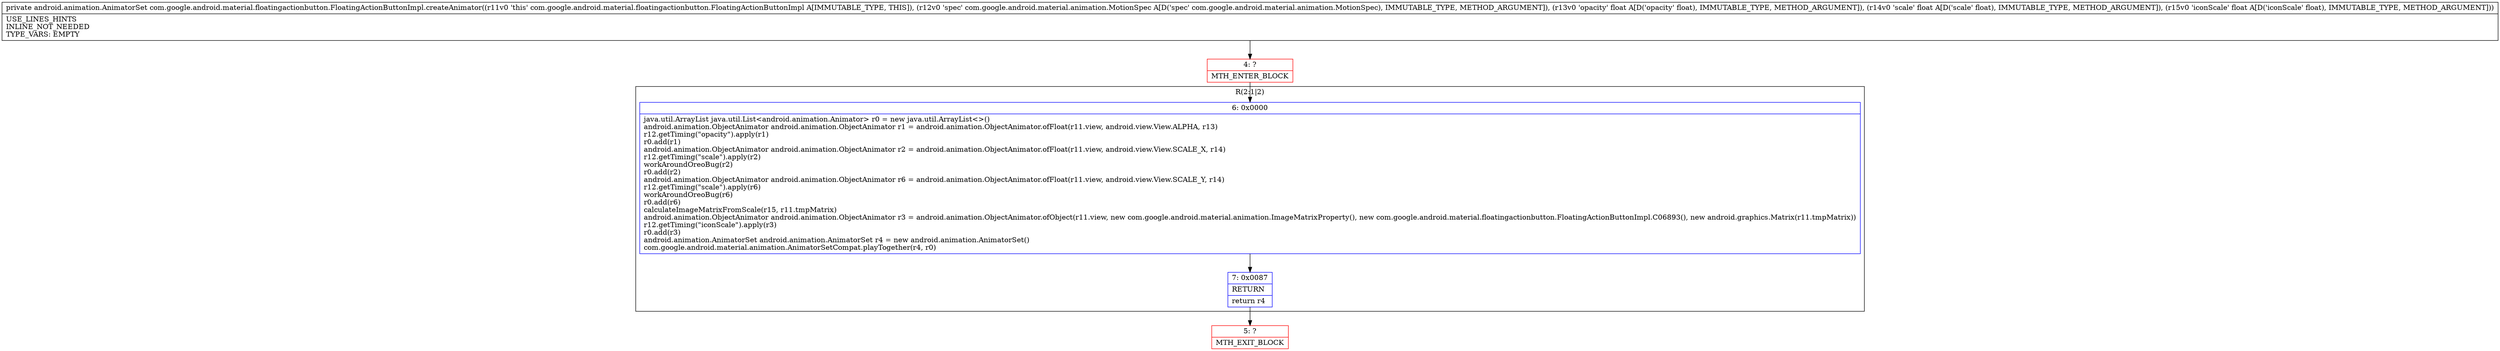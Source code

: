 digraph "CFG forcom.google.android.material.floatingactionbutton.FloatingActionButtonImpl.createAnimator(Lcom\/google\/android\/material\/animation\/MotionSpec;FFF)Landroid\/animation\/AnimatorSet;" {
subgraph cluster_Region_572879656 {
label = "R(2:1|2)";
node [shape=record,color=blue];
Node_6 [shape=record,label="{6\:\ 0x0000|java.util.ArrayList java.util.List\<android.animation.Animator\> r0 = new java.util.ArrayList\<\>()\landroid.animation.ObjectAnimator android.animation.ObjectAnimator r1 = android.animation.ObjectAnimator.ofFloat(r11.view, android.view.View.ALPHA, r13)\lr12.getTiming(\"opacity\").apply(r1)\lr0.add(r1)\landroid.animation.ObjectAnimator android.animation.ObjectAnimator r2 = android.animation.ObjectAnimator.ofFloat(r11.view, android.view.View.SCALE_X, r14)\lr12.getTiming(\"scale\").apply(r2)\lworkAroundOreoBug(r2)\lr0.add(r2)\landroid.animation.ObjectAnimator android.animation.ObjectAnimator r6 = android.animation.ObjectAnimator.ofFloat(r11.view, android.view.View.SCALE_Y, r14)\lr12.getTiming(\"scale\").apply(r6)\lworkAroundOreoBug(r6)\lr0.add(r6)\lcalculateImageMatrixFromScale(r15, r11.tmpMatrix)\landroid.animation.ObjectAnimator android.animation.ObjectAnimator r3 = android.animation.ObjectAnimator.ofObject(r11.view, new com.google.android.material.animation.ImageMatrixProperty(), new com.google.android.material.floatingactionbutton.FloatingActionButtonImpl.C06893(), new android.graphics.Matrix(r11.tmpMatrix))\lr12.getTiming(\"iconScale\").apply(r3)\lr0.add(r3)\landroid.animation.AnimatorSet android.animation.AnimatorSet r4 = new android.animation.AnimatorSet()\lcom.google.android.material.animation.AnimatorSetCompat.playTogether(r4, r0)\l}"];
Node_7 [shape=record,label="{7\:\ 0x0087|RETURN\l|return r4\l}"];
}
Node_4 [shape=record,color=red,label="{4\:\ ?|MTH_ENTER_BLOCK\l}"];
Node_5 [shape=record,color=red,label="{5\:\ ?|MTH_EXIT_BLOCK\l}"];
MethodNode[shape=record,label="{private android.animation.AnimatorSet com.google.android.material.floatingactionbutton.FloatingActionButtonImpl.createAnimator((r11v0 'this' com.google.android.material.floatingactionbutton.FloatingActionButtonImpl A[IMMUTABLE_TYPE, THIS]), (r12v0 'spec' com.google.android.material.animation.MotionSpec A[D('spec' com.google.android.material.animation.MotionSpec), IMMUTABLE_TYPE, METHOD_ARGUMENT]), (r13v0 'opacity' float A[D('opacity' float), IMMUTABLE_TYPE, METHOD_ARGUMENT]), (r14v0 'scale' float A[D('scale' float), IMMUTABLE_TYPE, METHOD_ARGUMENT]), (r15v0 'iconScale' float A[D('iconScale' float), IMMUTABLE_TYPE, METHOD_ARGUMENT]))  | USE_LINES_HINTS\lINLINE_NOT_NEEDED\lTYPE_VARS: EMPTY\l}"];
MethodNode -> Node_4;Node_6 -> Node_7;
Node_7 -> Node_5;
Node_4 -> Node_6;
}

